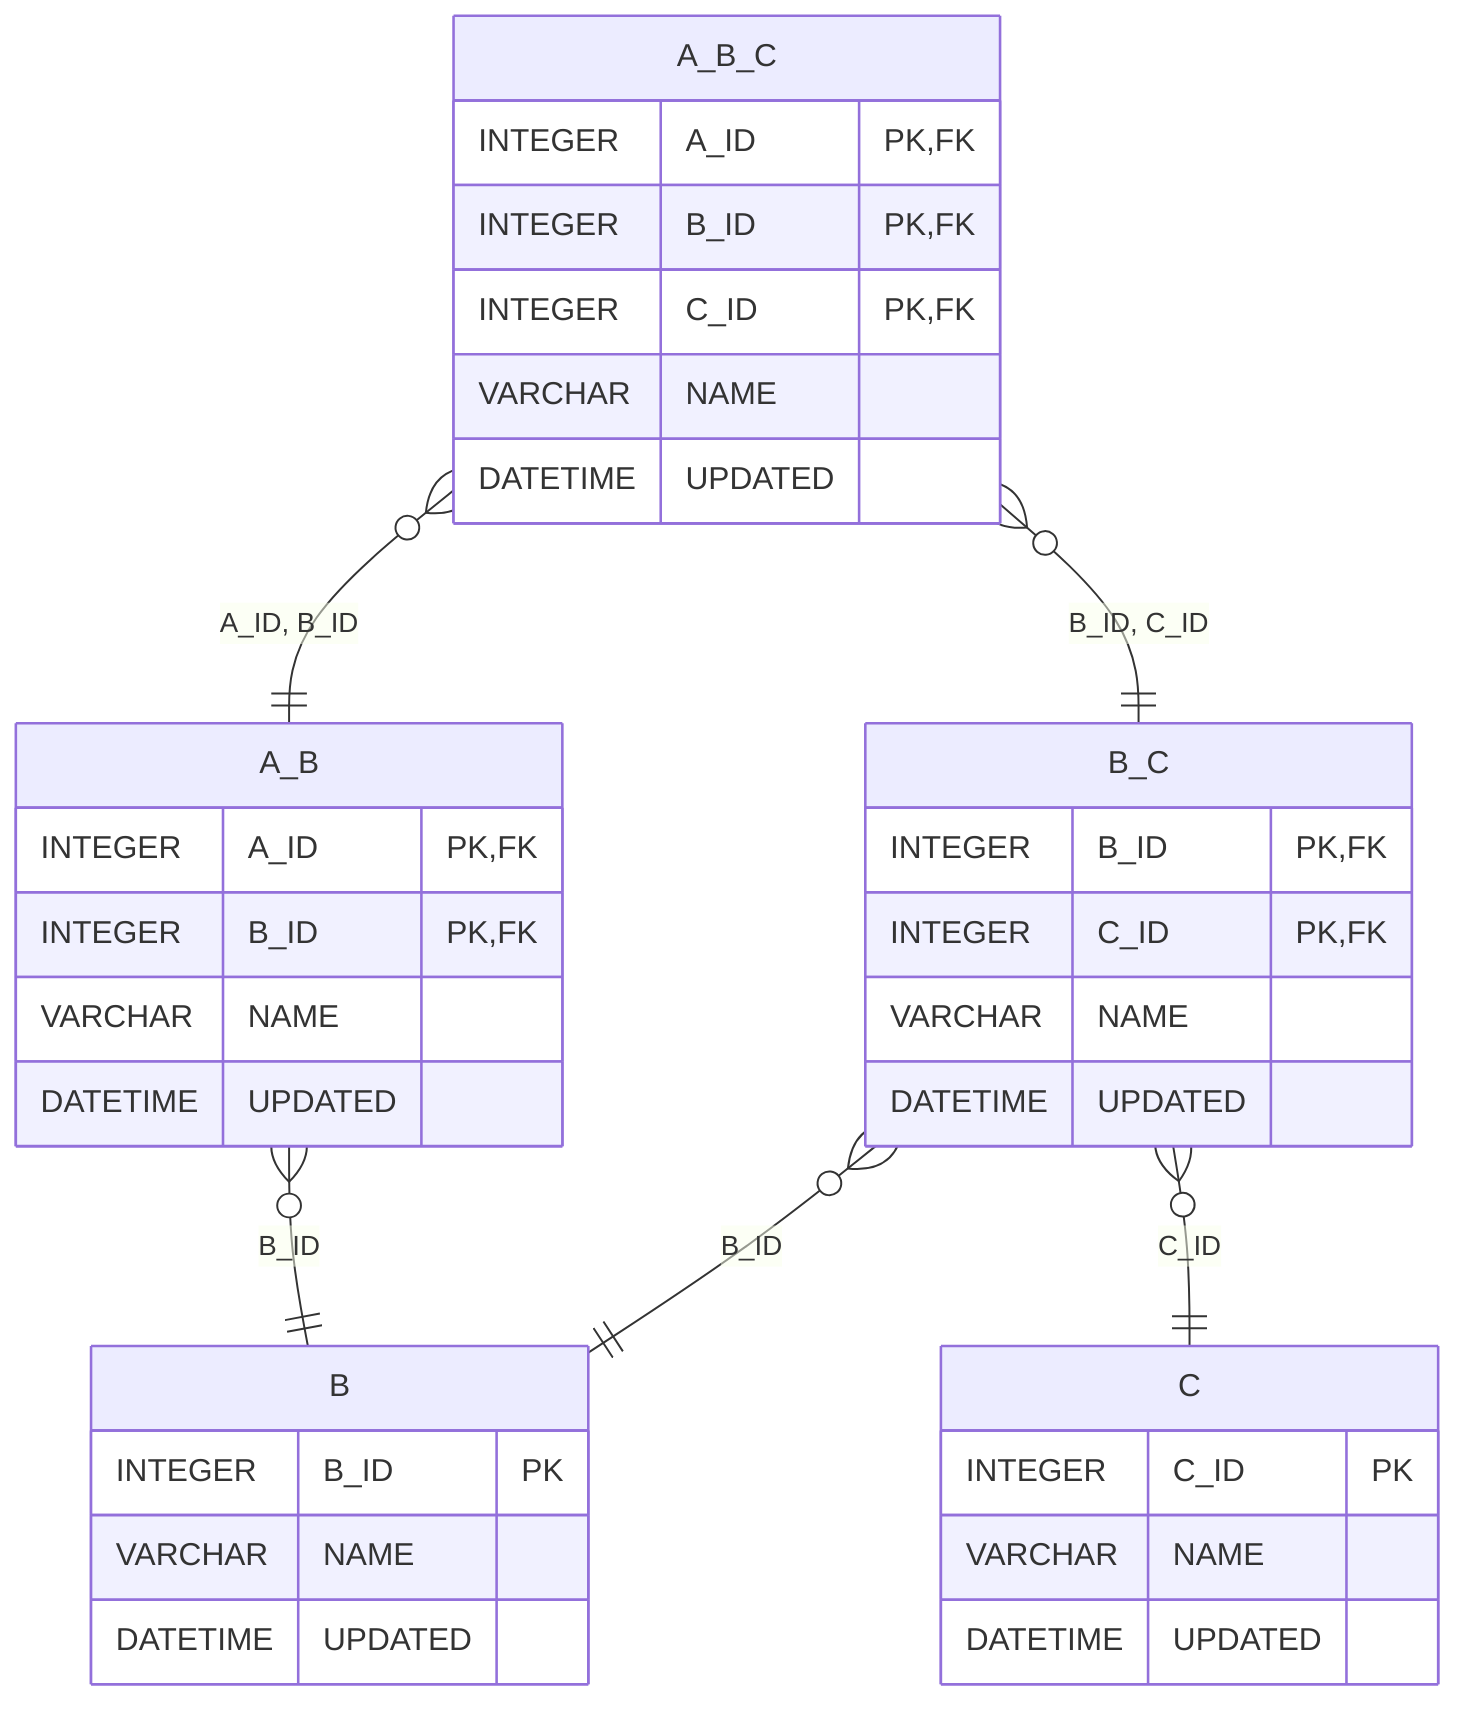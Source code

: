 erDiagram
    B_C {
        INTEGER B_ID PK, FK
        INTEGER C_ID PK, FK
        VARCHAR NAME
        DATETIME UPDATED
    }
    B_C }o--|| B : "B_ID"
    B_C }o--|| C : "C_ID"
    A_B_C {
        INTEGER A_ID PK, FK
        INTEGER B_ID PK, FK
        INTEGER C_ID PK, FK
        VARCHAR NAME
        DATETIME UPDATED
    }
    A_B_C }o--|| A_B : "A_ID, B_ID"
    A_B_C }o--|| B_C : "B_ID, C_ID"
    A_B {
        INTEGER A_ID PK, FK
        INTEGER B_ID PK, FK
        VARCHAR NAME
        DATETIME UPDATED
    }
    A_B }o--|| B : "B_ID"
    B {
        INTEGER B_ID PK
        VARCHAR NAME
        DATETIME UPDATED
    }
    C {
        INTEGER C_ID PK
        VARCHAR NAME
        DATETIME UPDATED
    }